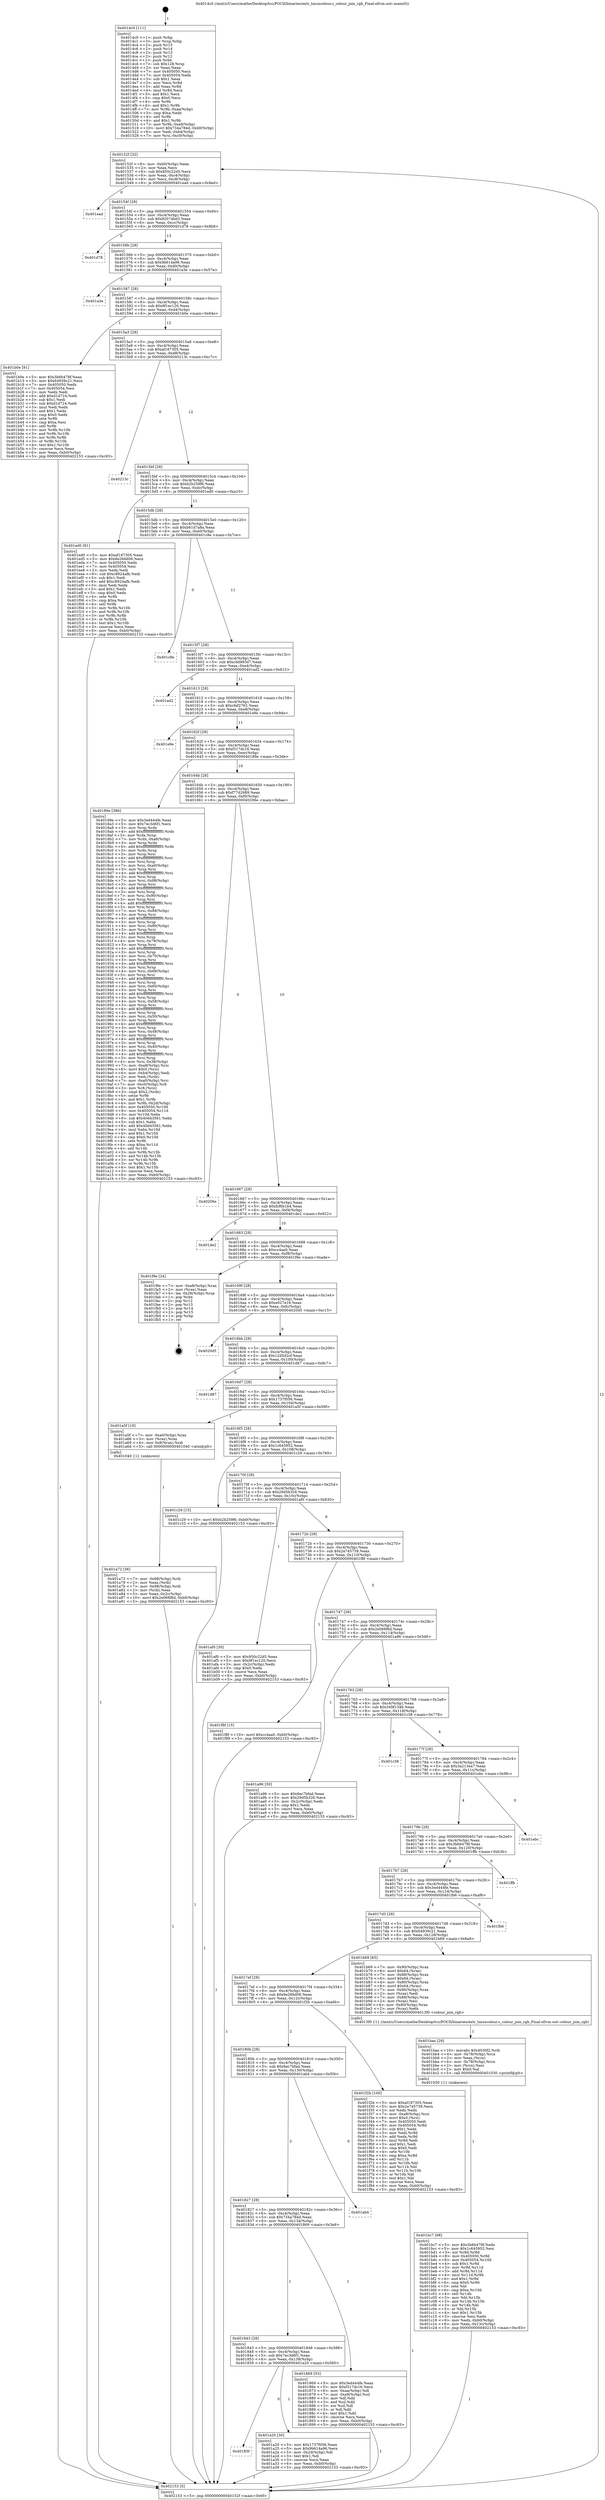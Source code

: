digraph "0x4014c0" {
  label = "0x4014c0 (/mnt/c/Users/mathe/Desktop/tcc/POCII/binaries/extr_tmuxcolour.c_colour_join_rgb_Final-ollvm.out::main(0))"
  labelloc = "t"
  node[shape=record]

  Entry [label="",width=0.3,height=0.3,shape=circle,fillcolor=black,style=filled]
  "0x40152f" [label="{
     0x40152f [32]\l
     | [instrs]\l
     &nbsp;&nbsp;0x40152f \<+6\>: mov -0xb0(%rbp),%eax\l
     &nbsp;&nbsp;0x401535 \<+2\>: mov %eax,%ecx\l
     &nbsp;&nbsp;0x401537 \<+6\>: sub $0x850c22d5,%ecx\l
     &nbsp;&nbsp;0x40153d \<+6\>: mov %eax,-0xc4(%rbp)\l
     &nbsp;&nbsp;0x401543 \<+6\>: mov %ecx,-0xc8(%rbp)\l
     &nbsp;&nbsp;0x401549 \<+6\>: je 0000000000401ead \<main+0x9ed\>\l
  }"]
  "0x401ead" [label="{
     0x401ead\l
  }", style=dashed]
  "0x40154f" [label="{
     0x40154f [28]\l
     | [instrs]\l
     &nbsp;&nbsp;0x40154f \<+5\>: jmp 0000000000401554 \<main+0x94\>\l
     &nbsp;&nbsp;0x401554 \<+6\>: mov -0xc4(%rbp),%eax\l
     &nbsp;&nbsp;0x40155a \<+5\>: sub $0x92074bd3,%eax\l
     &nbsp;&nbsp;0x40155f \<+6\>: mov %eax,-0xcc(%rbp)\l
     &nbsp;&nbsp;0x401565 \<+6\>: je 0000000000401d78 \<main+0x8b8\>\l
  }"]
  Exit [label="",width=0.3,height=0.3,shape=circle,fillcolor=black,style=filled,peripheries=2]
  "0x401d78" [label="{
     0x401d78\l
  }", style=dashed]
  "0x40156b" [label="{
     0x40156b [28]\l
     | [instrs]\l
     &nbsp;&nbsp;0x40156b \<+5\>: jmp 0000000000401570 \<main+0xb0\>\l
     &nbsp;&nbsp;0x401570 \<+6\>: mov -0xc4(%rbp),%eax\l
     &nbsp;&nbsp;0x401576 \<+5\>: sub $0x9b614a96,%eax\l
     &nbsp;&nbsp;0x40157b \<+6\>: mov %eax,-0xd0(%rbp)\l
     &nbsp;&nbsp;0x401581 \<+6\>: je 0000000000401a3e \<main+0x57e\>\l
  }"]
  "0x401bc7" [label="{
     0x401bc7 [98]\l
     | [instrs]\l
     &nbsp;&nbsp;0x401bc7 \<+5\>: mov $0x3b6b478f,%edx\l
     &nbsp;&nbsp;0x401bcc \<+5\>: mov $0x1c645952,%esi\l
     &nbsp;&nbsp;0x401bd1 \<+3\>: xor %r8d,%r8d\l
     &nbsp;&nbsp;0x401bd4 \<+8\>: mov 0x405050,%r9d\l
     &nbsp;&nbsp;0x401bdc \<+8\>: mov 0x405054,%r10d\l
     &nbsp;&nbsp;0x401be4 \<+4\>: sub $0x1,%r8d\l
     &nbsp;&nbsp;0x401be8 \<+3\>: mov %r9d,%r11d\l
     &nbsp;&nbsp;0x401beb \<+3\>: add %r8d,%r11d\l
     &nbsp;&nbsp;0x401bee \<+4\>: imul %r11d,%r9d\l
     &nbsp;&nbsp;0x401bf2 \<+4\>: and $0x1,%r9d\l
     &nbsp;&nbsp;0x401bf6 \<+4\>: cmp $0x0,%r9d\l
     &nbsp;&nbsp;0x401bfa \<+3\>: sete %bl\l
     &nbsp;&nbsp;0x401bfd \<+4\>: cmp $0xa,%r10d\l
     &nbsp;&nbsp;0x401c01 \<+4\>: setl %r14b\l
     &nbsp;&nbsp;0x401c05 \<+3\>: mov %bl,%r15b\l
     &nbsp;&nbsp;0x401c08 \<+3\>: and %r14b,%r15b\l
     &nbsp;&nbsp;0x401c0b \<+3\>: xor %r14b,%bl\l
     &nbsp;&nbsp;0x401c0e \<+3\>: or %bl,%r15b\l
     &nbsp;&nbsp;0x401c11 \<+4\>: test $0x1,%r15b\l
     &nbsp;&nbsp;0x401c15 \<+3\>: cmovne %esi,%edx\l
     &nbsp;&nbsp;0x401c18 \<+6\>: mov %edx,-0xb0(%rbp)\l
     &nbsp;&nbsp;0x401c1e \<+6\>: mov %eax,-0x13c(%rbp)\l
     &nbsp;&nbsp;0x401c24 \<+5\>: jmp 0000000000402153 \<main+0xc93\>\l
  }"]
  "0x401a3e" [label="{
     0x401a3e\l
  }", style=dashed]
  "0x401587" [label="{
     0x401587 [28]\l
     | [instrs]\l
     &nbsp;&nbsp;0x401587 \<+5\>: jmp 000000000040158c \<main+0xcc\>\l
     &nbsp;&nbsp;0x40158c \<+6\>: mov -0xc4(%rbp),%eax\l
     &nbsp;&nbsp;0x401592 \<+5\>: sub $0x9f1ec120,%eax\l
     &nbsp;&nbsp;0x401597 \<+6\>: mov %eax,-0xd4(%rbp)\l
     &nbsp;&nbsp;0x40159d \<+6\>: je 0000000000401b0e \<main+0x64e\>\l
  }"]
  "0x401baa" [label="{
     0x401baa [29]\l
     | [instrs]\l
     &nbsp;&nbsp;0x401baa \<+10\>: movabs $0x4030f2,%rdi\l
     &nbsp;&nbsp;0x401bb4 \<+4\>: mov -0x78(%rbp),%rcx\l
     &nbsp;&nbsp;0x401bb8 \<+2\>: mov %eax,(%rcx)\l
     &nbsp;&nbsp;0x401bba \<+4\>: mov -0x78(%rbp),%rcx\l
     &nbsp;&nbsp;0x401bbe \<+2\>: mov (%rcx),%esi\l
     &nbsp;&nbsp;0x401bc0 \<+2\>: mov $0x0,%al\l
     &nbsp;&nbsp;0x401bc2 \<+5\>: call 0000000000401030 \<printf@plt\>\l
     | [calls]\l
     &nbsp;&nbsp;0x401030 \{1\} (unknown)\l
  }"]
  "0x401b0e" [label="{
     0x401b0e [91]\l
     | [instrs]\l
     &nbsp;&nbsp;0x401b0e \<+5\>: mov $0x3b6b478f,%eax\l
     &nbsp;&nbsp;0x401b13 \<+5\>: mov $0x64939c21,%ecx\l
     &nbsp;&nbsp;0x401b18 \<+7\>: mov 0x405050,%edx\l
     &nbsp;&nbsp;0x401b1f \<+7\>: mov 0x405054,%esi\l
     &nbsp;&nbsp;0x401b26 \<+2\>: mov %edx,%edi\l
     &nbsp;&nbsp;0x401b28 \<+6\>: add $0xd1d724,%edi\l
     &nbsp;&nbsp;0x401b2e \<+3\>: sub $0x1,%edi\l
     &nbsp;&nbsp;0x401b31 \<+6\>: sub $0xd1d724,%edi\l
     &nbsp;&nbsp;0x401b37 \<+3\>: imul %edi,%edx\l
     &nbsp;&nbsp;0x401b3a \<+3\>: and $0x1,%edx\l
     &nbsp;&nbsp;0x401b3d \<+3\>: cmp $0x0,%edx\l
     &nbsp;&nbsp;0x401b40 \<+4\>: sete %r8b\l
     &nbsp;&nbsp;0x401b44 \<+3\>: cmp $0xa,%esi\l
     &nbsp;&nbsp;0x401b47 \<+4\>: setl %r9b\l
     &nbsp;&nbsp;0x401b4b \<+3\>: mov %r8b,%r10b\l
     &nbsp;&nbsp;0x401b4e \<+3\>: and %r9b,%r10b\l
     &nbsp;&nbsp;0x401b51 \<+3\>: xor %r9b,%r8b\l
     &nbsp;&nbsp;0x401b54 \<+3\>: or %r8b,%r10b\l
     &nbsp;&nbsp;0x401b57 \<+4\>: test $0x1,%r10b\l
     &nbsp;&nbsp;0x401b5b \<+3\>: cmovne %ecx,%eax\l
     &nbsp;&nbsp;0x401b5e \<+6\>: mov %eax,-0xb0(%rbp)\l
     &nbsp;&nbsp;0x401b64 \<+5\>: jmp 0000000000402153 \<main+0xc93\>\l
  }"]
  "0x4015a3" [label="{
     0x4015a3 [28]\l
     | [instrs]\l
     &nbsp;&nbsp;0x4015a3 \<+5\>: jmp 00000000004015a8 \<main+0xe8\>\l
     &nbsp;&nbsp;0x4015a8 \<+6\>: mov -0xc4(%rbp),%eax\l
     &nbsp;&nbsp;0x4015ae \<+5\>: sub $0xaf187305,%eax\l
     &nbsp;&nbsp;0x4015b3 \<+6\>: mov %eax,-0xd8(%rbp)\l
     &nbsp;&nbsp;0x4015b9 \<+6\>: je 000000000040213c \<main+0xc7c\>\l
  }"]
  "0x401a72" [label="{
     0x401a72 [36]\l
     | [instrs]\l
     &nbsp;&nbsp;0x401a72 \<+7\>: mov -0x98(%rbp),%rdi\l
     &nbsp;&nbsp;0x401a79 \<+2\>: mov %eax,(%rdi)\l
     &nbsp;&nbsp;0x401a7b \<+7\>: mov -0x98(%rbp),%rdi\l
     &nbsp;&nbsp;0x401a82 \<+2\>: mov (%rdi),%eax\l
     &nbsp;&nbsp;0x401a84 \<+3\>: mov %eax,-0x2c(%rbp)\l
     &nbsp;&nbsp;0x401a87 \<+10\>: movl $0x2e066f6d,-0xb0(%rbp)\l
     &nbsp;&nbsp;0x401a91 \<+5\>: jmp 0000000000402153 \<main+0xc93\>\l
  }"]
  "0x40213c" [label="{
     0x40213c\l
  }", style=dashed]
  "0x4015bf" [label="{
     0x4015bf [28]\l
     | [instrs]\l
     &nbsp;&nbsp;0x4015bf \<+5\>: jmp 00000000004015c4 \<main+0x104\>\l
     &nbsp;&nbsp;0x4015c4 \<+6\>: mov -0xc4(%rbp),%eax\l
     &nbsp;&nbsp;0x4015ca \<+5\>: sub $0xb2b259f6,%eax\l
     &nbsp;&nbsp;0x4015cf \<+6\>: mov %eax,-0xdc(%rbp)\l
     &nbsp;&nbsp;0x4015d5 \<+6\>: je 0000000000401ed0 \<main+0xa10\>\l
  }"]
  "0x40185f" [label="{
     0x40185f\l
  }", style=dashed]
  "0x401ed0" [label="{
     0x401ed0 [91]\l
     | [instrs]\l
     &nbsp;&nbsp;0x401ed0 \<+5\>: mov $0xaf187305,%eax\l
     &nbsp;&nbsp;0x401ed5 \<+5\>: mov $0x6e266d06,%ecx\l
     &nbsp;&nbsp;0x401eda \<+7\>: mov 0x405050,%edx\l
     &nbsp;&nbsp;0x401ee1 \<+7\>: mov 0x405054,%esi\l
     &nbsp;&nbsp;0x401ee8 \<+2\>: mov %edx,%edi\l
     &nbsp;&nbsp;0x401eea \<+6\>: sub $0xc8924afb,%edi\l
     &nbsp;&nbsp;0x401ef0 \<+3\>: sub $0x1,%edi\l
     &nbsp;&nbsp;0x401ef3 \<+6\>: add $0xc8924afb,%edi\l
     &nbsp;&nbsp;0x401ef9 \<+3\>: imul %edi,%edx\l
     &nbsp;&nbsp;0x401efc \<+3\>: and $0x1,%edx\l
     &nbsp;&nbsp;0x401eff \<+3\>: cmp $0x0,%edx\l
     &nbsp;&nbsp;0x401f02 \<+4\>: sete %r8b\l
     &nbsp;&nbsp;0x401f06 \<+3\>: cmp $0xa,%esi\l
     &nbsp;&nbsp;0x401f09 \<+4\>: setl %r9b\l
     &nbsp;&nbsp;0x401f0d \<+3\>: mov %r8b,%r10b\l
     &nbsp;&nbsp;0x401f10 \<+3\>: and %r9b,%r10b\l
     &nbsp;&nbsp;0x401f13 \<+3\>: xor %r9b,%r8b\l
     &nbsp;&nbsp;0x401f16 \<+3\>: or %r8b,%r10b\l
     &nbsp;&nbsp;0x401f19 \<+4\>: test $0x1,%r10b\l
     &nbsp;&nbsp;0x401f1d \<+3\>: cmovne %ecx,%eax\l
     &nbsp;&nbsp;0x401f20 \<+6\>: mov %eax,-0xb0(%rbp)\l
     &nbsp;&nbsp;0x401f26 \<+5\>: jmp 0000000000402153 \<main+0xc93\>\l
  }"]
  "0x4015db" [label="{
     0x4015db [28]\l
     | [instrs]\l
     &nbsp;&nbsp;0x4015db \<+5\>: jmp 00000000004015e0 \<main+0x120\>\l
     &nbsp;&nbsp;0x4015e0 \<+6\>: mov -0xc4(%rbp),%eax\l
     &nbsp;&nbsp;0x4015e6 \<+5\>: sub $0xb61d7a8a,%eax\l
     &nbsp;&nbsp;0x4015eb \<+6\>: mov %eax,-0xe0(%rbp)\l
     &nbsp;&nbsp;0x4015f1 \<+6\>: je 0000000000401c8e \<main+0x7ce\>\l
  }"]
  "0x401a20" [label="{
     0x401a20 [30]\l
     | [instrs]\l
     &nbsp;&nbsp;0x401a20 \<+5\>: mov $0x1737f056,%eax\l
     &nbsp;&nbsp;0x401a25 \<+5\>: mov $0x9b614a96,%ecx\l
     &nbsp;&nbsp;0x401a2a \<+3\>: mov -0x2d(%rbp),%dl\l
     &nbsp;&nbsp;0x401a2d \<+3\>: test $0x1,%dl\l
     &nbsp;&nbsp;0x401a30 \<+3\>: cmovne %ecx,%eax\l
     &nbsp;&nbsp;0x401a33 \<+6\>: mov %eax,-0xb0(%rbp)\l
     &nbsp;&nbsp;0x401a39 \<+5\>: jmp 0000000000402153 \<main+0xc93\>\l
  }"]
  "0x401c8e" [label="{
     0x401c8e\l
  }", style=dashed]
  "0x4015f7" [label="{
     0x4015f7 [28]\l
     | [instrs]\l
     &nbsp;&nbsp;0x4015f7 \<+5\>: jmp 00000000004015fc \<main+0x13c\>\l
     &nbsp;&nbsp;0x4015fc \<+6\>: mov -0xc4(%rbp),%eax\l
     &nbsp;&nbsp;0x401602 \<+5\>: sub $0xcdd993d7,%eax\l
     &nbsp;&nbsp;0x401607 \<+6\>: mov %eax,-0xe4(%rbp)\l
     &nbsp;&nbsp;0x40160d \<+6\>: je 0000000000401ad2 \<main+0x612\>\l
  }"]
  "0x4014c0" [label="{
     0x4014c0 [111]\l
     | [instrs]\l
     &nbsp;&nbsp;0x4014c0 \<+1\>: push %rbp\l
     &nbsp;&nbsp;0x4014c1 \<+3\>: mov %rsp,%rbp\l
     &nbsp;&nbsp;0x4014c4 \<+2\>: push %r15\l
     &nbsp;&nbsp;0x4014c6 \<+2\>: push %r14\l
     &nbsp;&nbsp;0x4014c8 \<+2\>: push %r13\l
     &nbsp;&nbsp;0x4014ca \<+2\>: push %r12\l
     &nbsp;&nbsp;0x4014cc \<+1\>: push %rbx\l
     &nbsp;&nbsp;0x4014cd \<+7\>: sub $0x128,%rsp\l
     &nbsp;&nbsp;0x4014d4 \<+2\>: xor %eax,%eax\l
     &nbsp;&nbsp;0x4014d6 \<+7\>: mov 0x405050,%ecx\l
     &nbsp;&nbsp;0x4014dd \<+7\>: mov 0x405054,%edx\l
     &nbsp;&nbsp;0x4014e4 \<+3\>: sub $0x1,%eax\l
     &nbsp;&nbsp;0x4014e7 \<+3\>: mov %ecx,%r8d\l
     &nbsp;&nbsp;0x4014ea \<+3\>: add %eax,%r8d\l
     &nbsp;&nbsp;0x4014ed \<+4\>: imul %r8d,%ecx\l
     &nbsp;&nbsp;0x4014f1 \<+3\>: and $0x1,%ecx\l
     &nbsp;&nbsp;0x4014f4 \<+3\>: cmp $0x0,%ecx\l
     &nbsp;&nbsp;0x4014f7 \<+4\>: sete %r9b\l
     &nbsp;&nbsp;0x4014fb \<+4\>: and $0x1,%r9b\l
     &nbsp;&nbsp;0x4014ff \<+7\>: mov %r9b,-0xaa(%rbp)\l
     &nbsp;&nbsp;0x401506 \<+3\>: cmp $0xa,%edx\l
     &nbsp;&nbsp;0x401509 \<+4\>: setl %r9b\l
     &nbsp;&nbsp;0x40150d \<+4\>: and $0x1,%r9b\l
     &nbsp;&nbsp;0x401511 \<+7\>: mov %r9b,-0xa9(%rbp)\l
     &nbsp;&nbsp;0x401518 \<+10\>: movl $0x734a784d,-0xb0(%rbp)\l
     &nbsp;&nbsp;0x401522 \<+6\>: mov %edi,-0xb4(%rbp)\l
     &nbsp;&nbsp;0x401528 \<+7\>: mov %rsi,-0xc0(%rbp)\l
  }"]
  "0x401ad2" [label="{
     0x401ad2\l
  }", style=dashed]
  "0x401613" [label="{
     0x401613 [28]\l
     | [instrs]\l
     &nbsp;&nbsp;0x401613 \<+5\>: jmp 0000000000401618 \<main+0x158\>\l
     &nbsp;&nbsp;0x401618 \<+6\>: mov -0xc4(%rbp),%eax\l
     &nbsp;&nbsp;0x40161e \<+5\>: sub $0xcfaf2762,%eax\l
     &nbsp;&nbsp;0x401623 \<+6\>: mov %eax,-0xe8(%rbp)\l
     &nbsp;&nbsp;0x401629 \<+6\>: je 0000000000401e9e \<main+0x9de\>\l
  }"]
  "0x402153" [label="{
     0x402153 [5]\l
     | [instrs]\l
     &nbsp;&nbsp;0x402153 \<+5\>: jmp 000000000040152f \<main+0x6f\>\l
  }"]
  "0x401e9e" [label="{
     0x401e9e\l
  }", style=dashed]
  "0x40162f" [label="{
     0x40162f [28]\l
     | [instrs]\l
     &nbsp;&nbsp;0x40162f \<+5\>: jmp 0000000000401634 \<main+0x174\>\l
     &nbsp;&nbsp;0x401634 \<+6\>: mov -0xc4(%rbp),%eax\l
     &nbsp;&nbsp;0x40163a \<+5\>: sub $0xf317dc16,%eax\l
     &nbsp;&nbsp;0x40163f \<+6\>: mov %eax,-0xec(%rbp)\l
     &nbsp;&nbsp;0x401645 \<+6\>: je 000000000040189e \<main+0x3de\>\l
  }"]
  "0x401843" [label="{
     0x401843 [28]\l
     | [instrs]\l
     &nbsp;&nbsp;0x401843 \<+5\>: jmp 0000000000401848 \<main+0x388\>\l
     &nbsp;&nbsp;0x401848 \<+6\>: mov -0xc4(%rbp),%eax\l
     &nbsp;&nbsp;0x40184e \<+5\>: sub $0x7ec3d6f1,%eax\l
     &nbsp;&nbsp;0x401853 \<+6\>: mov %eax,-0x138(%rbp)\l
     &nbsp;&nbsp;0x401859 \<+6\>: je 0000000000401a20 \<main+0x560\>\l
  }"]
  "0x40189e" [label="{
     0x40189e [386]\l
     | [instrs]\l
     &nbsp;&nbsp;0x40189e \<+5\>: mov $0x3ed444fe,%eax\l
     &nbsp;&nbsp;0x4018a3 \<+5\>: mov $0x7ec3d6f1,%ecx\l
     &nbsp;&nbsp;0x4018a8 \<+3\>: mov %rsp,%rdx\l
     &nbsp;&nbsp;0x4018ab \<+4\>: add $0xfffffffffffffff0,%rdx\l
     &nbsp;&nbsp;0x4018af \<+3\>: mov %rdx,%rsp\l
     &nbsp;&nbsp;0x4018b2 \<+7\>: mov %rdx,-0xa8(%rbp)\l
     &nbsp;&nbsp;0x4018b9 \<+3\>: mov %rsp,%rdx\l
     &nbsp;&nbsp;0x4018bc \<+4\>: add $0xfffffffffffffff0,%rdx\l
     &nbsp;&nbsp;0x4018c0 \<+3\>: mov %rdx,%rsp\l
     &nbsp;&nbsp;0x4018c3 \<+3\>: mov %rsp,%rsi\l
     &nbsp;&nbsp;0x4018c6 \<+4\>: add $0xfffffffffffffff0,%rsi\l
     &nbsp;&nbsp;0x4018ca \<+3\>: mov %rsi,%rsp\l
     &nbsp;&nbsp;0x4018cd \<+7\>: mov %rsi,-0xa0(%rbp)\l
     &nbsp;&nbsp;0x4018d4 \<+3\>: mov %rsp,%rsi\l
     &nbsp;&nbsp;0x4018d7 \<+4\>: add $0xfffffffffffffff0,%rsi\l
     &nbsp;&nbsp;0x4018db \<+3\>: mov %rsi,%rsp\l
     &nbsp;&nbsp;0x4018de \<+7\>: mov %rsi,-0x98(%rbp)\l
     &nbsp;&nbsp;0x4018e5 \<+3\>: mov %rsp,%rsi\l
     &nbsp;&nbsp;0x4018e8 \<+4\>: add $0xfffffffffffffff0,%rsi\l
     &nbsp;&nbsp;0x4018ec \<+3\>: mov %rsi,%rsp\l
     &nbsp;&nbsp;0x4018ef \<+7\>: mov %rsi,-0x90(%rbp)\l
     &nbsp;&nbsp;0x4018f6 \<+3\>: mov %rsp,%rsi\l
     &nbsp;&nbsp;0x4018f9 \<+4\>: add $0xfffffffffffffff0,%rsi\l
     &nbsp;&nbsp;0x4018fd \<+3\>: mov %rsi,%rsp\l
     &nbsp;&nbsp;0x401900 \<+7\>: mov %rsi,-0x88(%rbp)\l
     &nbsp;&nbsp;0x401907 \<+3\>: mov %rsp,%rsi\l
     &nbsp;&nbsp;0x40190a \<+4\>: add $0xfffffffffffffff0,%rsi\l
     &nbsp;&nbsp;0x40190e \<+3\>: mov %rsi,%rsp\l
     &nbsp;&nbsp;0x401911 \<+4\>: mov %rsi,-0x80(%rbp)\l
     &nbsp;&nbsp;0x401915 \<+3\>: mov %rsp,%rsi\l
     &nbsp;&nbsp;0x401918 \<+4\>: add $0xfffffffffffffff0,%rsi\l
     &nbsp;&nbsp;0x40191c \<+3\>: mov %rsi,%rsp\l
     &nbsp;&nbsp;0x40191f \<+4\>: mov %rsi,-0x78(%rbp)\l
     &nbsp;&nbsp;0x401923 \<+3\>: mov %rsp,%rsi\l
     &nbsp;&nbsp;0x401926 \<+4\>: add $0xfffffffffffffff0,%rsi\l
     &nbsp;&nbsp;0x40192a \<+3\>: mov %rsi,%rsp\l
     &nbsp;&nbsp;0x40192d \<+4\>: mov %rsi,-0x70(%rbp)\l
     &nbsp;&nbsp;0x401931 \<+3\>: mov %rsp,%rsi\l
     &nbsp;&nbsp;0x401934 \<+4\>: add $0xfffffffffffffff0,%rsi\l
     &nbsp;&nbsp;0x401938 \<+3\>: mov %rsi,%rsp\l
     &nbsp;&nbsp;0x40193b \<+4\>: mov %rsi,-0x68(%rbp)\l
     &nbsp;&nbsp;0x40193f \<+3\>: mov %rsp,%rsi\l
     &nbsp;&nbsp;0x401942 \<+4\>: add $0xfffffffffffffff0,%rsi\l
     &nbsp;&nbsp;0x401946 \<+3\>: mov %rsi,%rsp\l
     &nbsp;&nbsp;0x401949 \<+4\>: mov %rsi,-0x60(%rbp)\l
     &nbsp;&nbsp;0x40194d \<+3\>: mov %rsp,%rsi\l
     &nbsp;&nbsp;0x401950 \<+4\>: add $0xfffffffffffffff0,%rsi\l
     &nbsp;&nbsp;0x401954 \<+3\>: mov %rsi,%rsp\l
     &nbsp;&nbsp;0x401957 \<+4\>: mov %rsi,-0x58(%rbp)\l
     &nbsp;&nbsp;0x40195b \<+3\>: mov %rsp,%rsi\l
     &nbsp;&nbsp;0x40195e \<+4\>: add $0xfffffffffffffff0,%rsi\l
     &nbsp;&nbsp;0x401962 \<+3\>: mov %rsi,%rsp\l
     &nbsp;&nbsp;0x401965 \<+4\>: mov %rsi,-0x50(%rbp)\l
     &nbsp;&nbsp;0x401969 \<+3\>: mov %rsp,%rsi\l
     &nbsp;&nbsp;0x40196c \<+4\>: add $0xfffffffffffffff0,%rsi\l
     &nbsp;&nbsp;0x401970 \<+3\>: mov %rsi,%rsp\l
     &nbsp;&nbsp;0x401973 \<+4\>: mov %rsi,-0x48(%rbp)\l
     &nbsp;&nbsp;0x401977 \<+3\>: mov %rsp,%rsi\l
     &nbsp;&nbsp;0x40197a \<+4\>: add $0xfffffffffffffff0,%rsi\l
     &nbsp;&nbsp;0x40197e \<+3\>: mov %rsi,%rsp\l
     &nbsp;&nbsp;0x401981 \<+4\>: mov %rsi,-0x40(%rbp)\l
     &nbsp;&nbsp;0x401985 \<+3\>: mov %rsp,%rsi\l
     &nbsp;&nbsp;0x401988 \<+4\>: add $0xfffffffffffffff0,%rsi\l
     &nbsp;&nbsp;0x40198c \<+3\>: mov %rsi,%rsp\l
     &nbsp;&nbsp;0x40198f \<+4\>: mov %rsi,-0x38(%rbp)\l
     &nbsp;&nbsp;0x401993 \<+7\>: mov -0xa8(%rbp),%rsi\l
     &nbsp;&nbsp;0x40199a \<+6\>: movl $0x0,(%rsi)\l
     &nbsp;&nbsp;0x4019a0 \<+6\>: mov -0xb4(%rbp),%edi\l
     &nbsp;&nbsp;0x4019a6 \<+2\>: mov %edi,(%rdx)\l
     &nbsp;&nbsp;0x4019a8 \<+7\>: mov -0xa0(%rbp),%rsi\l
     &nbsp;&nbsp;0x4019af \<+7\>: mov -0xc0(%rbp),%r8\l
     &nbsp;&nbsp;0x4019b6 \<+3\>: mov %r8,(%rsi)\l
     &nbsp;&nbsp;0x4019b9 \<+3\>: cmpl $0x2,(%rdx)\l
     &nbsp;&nbsp;0x4019bc \<+4\>: setne %r9b\l
     &nbsp;&nbsp;0x4019c0 \<+4\>: and $0x1,%r9b\l
     &nbsp;&nbsp;0x4019c4 \<+4\>: mov %r9b,-0x2d(%rbp)\l
     &nbsp;&nbsp;0x4019c8 \<+8\>: mov 0x405050,%r10d\l
     &nbsp;&nbsp;0x4019d0 \<+8\>: mov 0x405054,%r11d\l
     &nbsp;&nbsp;0x4019d8 \<+3\>: mov %r10d,%ebx\l
     &nbsp;&nbsp;0x4019db \<+6\>: sub $0x40d43561,%ebx\l
     &nbsp;&nbsp;0x4019e1 \<+3\>: sub $0x1,%ebx\l
     &nbsp;&nbsp;0x4019e4 \<+6\>: add $0x40d43561,%ebx\l
     &nbsp;&nbsp;0x4019ea \<+4\>: imul %ebx,%r10d\l
     &nbsp;&nbsp;0x4019ee \<+4\>: and $0x1,%r10d\l
     &nbsp;&nbsp;0x4019f2 \<+4\>: cmp $0x0,%r10d\l
     &nbsp;&nbsp;0x4019f6 \<+4\>: sete %r9b\l
     &nbsp;&nbsp;0x4019fa \<+4\>: cmp $0xa,%r11d\l
     &nbsp;&nbsp;0x4019fe \<+4\>: setl %r14b\l
     &nbsp;&nbsp;0x401a02 \<+3\>: mov %r9b,%r15b\l
     &nbsp;&nbsp;0x401a05 \<+3\>: and %r14b,%r15b\l
     &nbsp;&nbsp;0x401a08 \<+3\>: xor %r14b,%r9b\l
     &nbsp;&nbsp;0x401a0b \<+3\>: or %r9b,%r15b\l
     &nbsp;&nbsp;0x401a0e \<+4\>: test $0x1,%r15b\l
     &nbsp;&nbsp;0x401a12 \<+3\>: cmovne %ecx,%eax\l
     &nbsp;&nbsp;0x401a15 \<+6\>: mov %eax,-0xb0(%rbp)\l
     &nbsp;&nbsp;0x401a1b \<+5\>: jmp 0000000000402153 \<main+0xc93\>\l
  }"]
  "0x40164b" [label="{
     0x40164b [28]\l
     | [instrs]\l
     &nbsp;&nbsp;0x40164b \<+5\>: jmp 0000000000401650 \<main+0x190\>\l
     &nbsp;&nbsp;0x401650 \<+6\>: mov -0xc4(%rbp),%eax\l
     &nbsp;&nbsp;0x401656 \<+5\>: sub $0xf77d2689,%eax\l
     &nbsp;&nbsp;0x40165b \<+6\>: mov %eax,-0xf0(%rbp)\l
     &nbsp;&nbsp;0x401661 \<+6\>: je 000000000040206e \<main+0xbae\>\l
  }"]
  "0x401869" [label="{
     0x401869 [53]\l
     | [instrs]\l
     &nbsp;&nbsp;0x401869 \<+5\>: mov $0x3ed444fe,%eax\l
     &nbsp;&nbsp;0x40186e \<+5\>: mov $0xf317dc16,%ecx\l
     &nbsp;&nbsp;0x401873 \<+6\>: mov -0xaa(%rbp),%dl\l
     &nbsp;&nbsp;0x401879 \<+7\>: mov -0xa9(%rbp),%sil\l
     &nbsp;&nbsp;0x401880 \<+3\>: mov %dl,%dil\l
     &nbsp;&nbsp;0x401883 \<+3\>: and %sil,%dil\l
     &nbsp;&nbsp;0x401886 \<+3\>: xor %sil,%dl\l
     &nbsp;&nbsp;0x401889 \<+3\>: or %dl,%dil\l
     &nbsp;&nbsp;0x40188c \<+4\>: test $0x1,%dil\l
     &nbsp;&nbsp;0x401890 \<+3\>: cmovne %ecx,%eax\l
     &nbsp;&nbsp;0x401893 \<+6\>: mov %eax,-0xb0(%rbp)\l
     &nbsp;&nbsp;0x401899 \<+5\>: jmp 0000000000402153 \<main+0xc93\>\l
  }"]
  "0x40206e" [label="{
     0x40206e\l
  }", style=dashed]
  "0x401667" [label="{
     0x401667 [28]\l
     | [instrs]\l
     &nbsp;&nbsp;0x401667 \<+5\>: jmp 000000000040166c \<main+0x1ac\>\l
     &nbsp;&nbsp;0x40166c \<+6\>: mov -0xc4(%rbp),%eax\l
     &nbsp;&nbsp;0x401672 \<+5\>: sub $0xfcf6b1b4,%eax\l
     &nbsp;&nbsp;0x401677 \<+6\>: mov %eax,-0xf4(%rbp)\l
     &nbsp;&nbsp;0x40167d \<+6\>: je 0000000000401de2 \<main+0x922\>\l
  }"]
  "0x401827" [label="{
     0x401827 [28]\l
     | [instrs]\l
     &nbsp;&nbsp;0x401827 \<+5\>: jmp 000000000040182c \<main+0x36c\>\l
     &nbsp;&nbsp;0x40182c \<+6\>: mov -0xc4(%rbp),%eax\l
     &nbsp;&nbsp;0x401832 \<+5\>: sub $0x734a784d,%eax\l
     &nbsp;&nbsp;0x401837 \<+6\>: mov %eax,-0x134(%rbp)\l
     &nbsp;&nbsp;0x40183d \<+6\>: je 0000000000401869 \<main+0x3a9\>\l
  }"]
  "0x401de2" [label="{
     0x401de2\l
  }", style=dashed]
  "0x401683" [label="{
     0x401683 [28]\l
     | [instrs]\l
     &nbsp;&nbsp;0x401683 \<+5\>: jmp 0000000000401688 \<main+0x1c8\>\l
     &nbsp;&nbsp;0x401688 \<+6\>: mov -0xc4(%rbp),%eax\l
     &nbsp;&nbsp;0x40168e \<+5\>: sub $0xcc4aa0,%eax\l
     &nbsp;&nbsp;0x401693 \<+6\>: mov %eax,-0xf8(%rbp)\l
     &nbsp;&nbsp;0x401699 \<+6\>: je 0000000000401f9e \<main+0xade\>\l
  }"]
  "0x401ab4" [label="{
     0x401ab4\l
  }", style=dashed]
  "0x401f9e" [label="{
     0x401f9e [24]\l
     | [instrs]\l
     &nbsp;&nbsp;0x401f9e \<+7\>: mov -0xa8(%rbp),%rax\l
     &nbsp;&nbsp;0x401fa5 \<+2\>: mov (%rax),%eax\l
     &nbsp;&nbsp;0x401fa7 \<+4\>: lea -0x28(%rbp),%rsp\l
     &nbsp;&nbsp;0x401fab \<+1\>: pop %rbx\l
     &nbsp;&nbsp;0x401fac \<+2\>: pop %r12\l
     &nbsp;&nbsp;0x401fae \<+2\>: pop %r13\l
     &nbsp;&nbsp;0x401fb0 \<+2\>: pop %r14\l
     &nbsp;&nbsp;0x401fb2 \<+2\>: pop %r15\l
     &nbsp;&nbsp;0x401fb4 \<+1\>: pop %rbp\l
     &nbsp;&nbsp;0x401fb5 \<+1\>: ret\l
  }"]
  "0x40169f" [label="{
     0x40169f [28]\l
     | [instrs]\l
     &nbsp;&nbsp;0x40169f \<+5\>: jmp 00000000004016a4 \<main+0x1e4\>\l
     &nbsp;&nbsp;0x4016a4 \<+6\>: mov -0xc4(%rbp),%eax\l
     &nbsp;&nbsp;0x4016aa \<+5\>: sub $0xe027e16,%eax\l
     &nbsp;&nbsp;0x4016af \<+6\>: mov %eax,-0xfc(%rbp)\l
     &nbsp;&nbsp;0x4016b5 \<+6\>: je 00000000004020d5 \<main+0xc15\>\l
  }"]
  "0x40180b" [label="{
     0x40180b [28]\l
     | [instrs]\l
     &nbsp;&nbsp;0x40180b \<+5\>: jmp 0000000000401810 \<main+0x350\>\l
     &nbsp;&nbsp;0x401810 \<+6\>: mov -0xc4(%rbp),%eax\l
     &nbsp;&nbsp;0x401816 \<+5\>: sub $0x6ec7bfad,%eax\l
     &nbsp;&nbsp;0x40181b \<+6\>: mov %eax,-0x130(%rbp)\l
     &nbsp;&nbsp;0x401821 \<+6\>: je 0000000000401ab4 \<main+0x5f4\>\l
  }"]
  "0x4020d5" [label="{
     0x4020d5\l
  }", style=dashed]
  "0x4016bb" [label="{
     0x4016bb [28]\l
     | [instrs]\l
     &nbsp;&nbsp;0x4016bb \<+5\>: jmp 00000000004016c0 \<main+0x200\>\l
     &nbsp;&nbsp;0x4016c0 \<+6\>: mov -0xc4(%rbp),%eax\l
     &nbsp;&nbsp;0x4016c6 \<+5\>: sub $0x12d5d2cf,%eax\l
     &nbsp;&nbsp;0x4016cb \<+6\>: mov %eax,-0x100(%rbp)\l
     &nbsp;&nbsp;0x4016d1 \<+6\>: je 0000000000401d87 \<main+0x8c7\>\l
  }"]
  "0x401f2b" [label="{
     0x401f2b [100]\l
     | [instrs]\l
     &nbsp;&nbsp;0x401f2b \<+5\>: mov $0xaf187305,%eax\l
     &nbsp;&nbsp;0x401f30 \<+5\>: mov $0x2a745739,%ecx\l
     &nbsp;&nbsp;0x401f35 \<+2\>: xor %edx,%edx\l
     &nbsp;&nbsp;0x401f37 \<+7\>: mov -0xa8(%rbp),%rsi\l
     &nbsp;&nbsp;0x401f3e \<+6\>: movl $0x0,(%rsi)\l
     &nbsp;&nbsp;0x401f44 \<+7\>: mov 0x405050,%edi\l
     &nbsp;&nbsp;0x401f4b \<+8\>: mov 0x405054,%r8d\l
     &nbsp;&nbsp;0x401f53 \<+3\>: sub $0x1,%edx\l
     &nbsp;&nbsp;0x401f56 \<+3\>: mov %edi,%r9d\l
     &nbsp;&nbsp;0x401f59 \<+3\>: add %edx,%r9d\l
     &nbsp;&nbsp;0x401f5c \<+4\>: imul %r9d,%edi\l
     &nbsp;&nbsp;0x401f60 \<+3\>: and $0x1,%edi\l
     &nbsp;&nbsp;0x401f63 \<+3\>: cmp $0x0,%edi\l
     &nbsp;&nbsp;0x401f66 \<+4\>: sete %r10b\l
     &nbsp;&nbsp;0x401f6a \<+4\>: cmp $0xa,%r8d\l
     &nbsp;&nbsp;0x401f6e \<+4\>: setl %r11b\l
     &nbsp;&nbsp;0x401f72 \<+3\>: mov %r10b,%bl\l
     &nbsp;&nbsp;0x401f75 \<+3\>: and %r11b,%bl\l
     &nbsp;&nbsp;0x401f78 \<+3\>: xor %r11b,%r10b\l
     &nbsp;&nbsp;0x401f7b \<+3\>: or %r10b,%bl\l
     &nbsp;&nbsp;0x401f7e \<+3\>: test $0x1,%bl\l
     &nbsp;&nbsp;0x401f81 \<+3\>: cmovne %ecx,%eax\l
     &nbsp;&nbsp;0x401f84 \<+6\>: mov %eax,-0xb0(%rbp)\l
     &nbsp;&nbsp;0x401f8a \<+5\>: jmp 0000000000402153 \<main+0xc93\>\l
  }"]
  "0x401d87" [label="{
     0x401d87\l
  }", style=dashed]
  "0x4016d7" [label="{
     0x4016d7 [28]\l
     | [instrs]\l
     &nbsp;&nbsp;0x4016d7 \<+5\>: jmp 00000000004016dc \<main+0x21c\>\l
     &nbsp;&nbsp;0x4016dc \<+6\>: mov -0xc4(%rbp),%eax\l
     &nbsp;&nbsp;0x4016e2 \<+5\>: sub $0x1737f056,%eax\l
     &nbsp;&nbsp;0x4016e7 \<+6\>: mov %eax,-0x104(%rbp)\l
     &nbsp;&nbsp;0x4016ed \<+6\>: je 0000000000401a5f \<main+0x59f\>\l
  }"]
  "0x4017ef" [label="{
     0x4017ef [28]\l
     | [instrs]\l
     &nbsp;&nbsp;0x4017ef \<+5\>: jmp 00000000004017f4 \<main+0x334\>\l
     &nbsp;&nbsp;0x4017f4 \<+6\>: mov -0xc4(%rbp),%eax\l
     &nbsp;&nbsp;0x4017fa \<+5\>: sub $0x6e266d06,%eax\l
     &nbsp;&nbsp;0x4017ff \<+6\>: mov %eax,-0x12c(%rbp)\l
     &nbsp;&nbsp;0x401805 \<+6\>: je 0000000000401f2b \<main+0xa6b\>\l
  }"]
  "0x401a5f" [label="{
     0x401a5f [19]\l
     | [instrs]\l
     &nbsp;&nbsp;0x401a5f \<+7\>: mov -0xa0(%rbp),%rax\l
     &nbsp;&nbsp;0x401a66 \<+3\>: mov (%rax),%rax\l
     &nbsp;&nbsp;0x401a69 \<+4\>: mov 0x8(%rax),%rdi\l
     &nbsp;&nbsp;0x401a6d \<+5\>: call 0000000000401040 \<atoi@plt\>\l
     | [calls]\l
     &nbsp;&nbsp;0x401040 \{1\} (unknown)\l
  }"]
  "0x4016f3" [label="{
     0x4016f3 [28]\l
     | [instrs]\l
     &nbsp;&nbsp;0x4016f3 \<+5\>: jmp 00000000004016f8 \<main+0x238\>\l
     &nbsp;&nbsp;0x4016f8 \<+6\>: mov -0xc4(%rbp),%eax\l
     &nbsp;&nbsp;0x4016fe \<+5\>: sub $0x1c645952,%eax\l
     &nbsp;&nbsp;0x401703 \<+6\>: mov %eax,-0x108(%rbp)\l
     &nbsp;&nbsp;0x401709 \<+6\>: je 0000000000401c29 \<main+0x769\>\l
  }"]
  "0x401b69" [label="{
     0x401b69 [65]\l
     | [instrs]\l
     &nbsp;&nbsp;0x401b69 \<+7\>: mov -0x90(%rbp),%rax\l
     &nbsp;&nbsp;0x401b70 \<+6\>: movl $0x64,(%rax)\l
     &nbsp;&nbsp;0x401b76 \<+7\>: mov -0x88(%rbp),%rax\l
     &nbsp;&nbsp;0x401b7d \<+6\>: movl $0x64,(%rax)\l
     &nbsp;&nbsp;0x401b83 \<+4\>: mov -0x80(%rbp),%rax\l
     &nbsp;&nbsp;0x401b87 \<+6\>: movl $0x64,(%rax)\l
     &nbsp;&nbsp;0x401b8d \<+7\>: mov -0x90(%rbp),%rax\l
     &nbsp;&nbsp;0x401b94 \<+2\>: mov (%rax),%edi\l
     &nbsp;&nbsp;0x401b96 \<+7\>: mov -0x88(%rbp),%rax\l
     &nbsp;&nbsp;0x401b9d \<+2\>: mov (%rax),%esi\l
     &nbsp;&nbsp;0x401b9f \<+4\>: mov -0x80(%rbp),%rax\l
     &nbsp;&nbsp;0x401ba3 \<+2\>: mov (%rax),%edx\l
     &nbsp;&nbsp;0x401ba5 \<+5\>: call 00000000004013f0 \<colour_join_rgb\>\l
     | [calls]\l
     &nbsp;&nbsp;0x4013f0 \{1\} (/mnt/c/Users/mathe/Desktop/tcc/POCII/binaries/extr_tmuxcolour.c_colour_join_rgb_Final-ollvm.out::colour_join_rgb)\l
  }"]
  "0x401c29" [label="{
     0x401c29 [15]\l
     | [instrs]\l
     &nbsp;&nbsp;0x401c29 \<+10\>: movl $0xb2b259f6,-0xb0(%rbp)\l
     &nbsp;&nbsp;0x401c33 \<+5\>: jmp 0000000000402153 \<main+0xc93\>\l
  }"]
  "0x40170f" [label="{
     0x40170f [28]\l
     | [instrs]\l
     &nbsp;&nbsp;0x40170f \<+5\>: jmp 0000000000401714 \<main+0x254\>\l
     &nbsp;&nbsp;0x401714 \<+6\>: mov -0xc4(%rbp),%eax\l
     &nbsp;&nbsp;0x40171a \<+5\>: sub $0x29d5b326,%eax\l
     &nbsp;&nbsp;0x40171f \<+6\>: mov %eax,-0x10c(%rbp)\l
     &nbsp;&nbsp;0x401725 \<+6\>: je 0000000000401af0 \<main+0x630\>\l
  }"]
  "0x4017d3" [label="{
     0x4017d3 [28]\l
     | [instrs]\l
     &nbsp;&nbsp;0x4017d3 \<+5\>: jmp 00000000004017d8 \<main+0x318\>\l
     &nbsp;&nbsp;0x4017d8 \<+6\>: mov -0xc4(%rbp),%eax\l
     &nbsp;&nbsp;0x4017de \<+5\>: sub $0x64939c21,%eax\l
     &nbsp;&nbsp;0x4017e3 \<+6\>: mov %eax,-0x128(%rbp)\l
     &nbsp;&nbsp;0x4017e9 \<+6\>: je 0000000000401b69 \<main+0x6a9\>\l
  }"]
  "0x401af0" [label="{
     0x401af0 [30]\l
     | [instrs]\l
     &nbsp;&nbsp;0x401af0 \<+5\>: mov $0x850c22d5,%eax\l
     &nbsp;&nbsp;0x401af5 \<+5\>: mov $0x9f1ec120,%ecx\l
     &nbsp;&nbsp;0x401afa \<+3\>: mov -0x2c(%rbp),%edx\l
     &nbsp;&nbsp;0x401afd \<+3\>: cmp $0x0,%edx\l
     &nbsp;&nbsp;0x401b00 \<+3\>: cmove %ecx,%eax\l
     &nbsp;&nbsp;0x401b03 \<+6\>: mov %eax,-0xb0(%rbp)\l
     &nbsp;&nbsp;0x401b09 \<+5\>: jmp 0000000000402153 \<main+0xc93\>\l
  }"]
  "0x40172b" [label="{
     0x40172b [28]\l
     | [instrs]\l
     &nbsp;&nbsp;0x40172b \<+5\>: jmp 0000000000401730 \<main+0x270\>\l
     &nbsp;&nbsp;0x401730 \<+6\>: mov -0xc4(%rbp),%eax\l
     &nbsp;&nbsp;0x401736 \<+5\>: sub $0x2a745739,%eax\l
     &nbsp;&nbsp;0x40173b \<+6\>: mov %eax,-0x110(%rbp)\l
     &nbsp;&nbsp;0x401741 \<+6\>: je 0000000000401f8f \<main+0xacf\>\l
  }"]
  "0x401fb6" [label="{
     0x401fb6\l
  }", style=dashed]
  "0x401f8f" [label="{
     0x401f8f [15]\l
     | [instrs]\l
     &nbsp;&nbsp;0x401f8f \<+10\>: movl $0xcc4aa0,-0xb0(%rbp)\l
     &nbsp;&nbsp;0x401f99 \<+5\>: jmp 0000000000402153 \<main+0xc93\>\l
  }"]
  "0x401747" [label="{
     0x401747 [28]\l
     | [instrs]\l
     &nbsp;&nbsp;0x401747 \<+5\>: jmp 000000000040174c \<main+0x28c\>\l
     &nbsp;&nbsp;0x40174c \<+6\>: mov -0xc4(%rbp),%eax\l
     &nbsp;&nbsp;0x401752 \<+5\>: sub $0x2e066f6d,%eax\l
     &nbsp;&nbsp;0x401757 \<+6\>: mov %eax,-0x114(%rbp)\l
     &nbsp;&nbsp;0x40175d \<+6\>: je 0000000000401a96 \<main+0x5d6\>\l
  }"]
  "0x4017b7" [label="{
     0x4017b7 [28]\l
     | [instrs]\l
     &nbsp;&nbsp;0x4017b7 \<+5\>: jmp 00000000004017bc \<main+0x2fc\>\l
     &nbsp;&nbsp;0x4017bc \<+6\>: mov -0xc4(%rbp),%eax\l
     &nbsp;&nbsp;0x4017c2 \<+5\>: sub $0x3ed444fe,%eax\l
     &nbsp;&nbsp;0x4017c7 \<+6\>: mov %eax,-0x124(%rbp)\l
     &nbsp;&nbsp;0x4017cd \<+6\>: je 0000000000401fb6 \<main+0xaf6\>\l
  }"]
  "0x401a96" [label="{
     0x401a96 [30]\l
     | [instrs]\l
     &nbsp;&nbsp;0x401a96 \<+5\>: mov $0x6ec7bfad,%eax\l
     &nbsp;&nbsp;0x401a9b \<+5\>: mov $0x29d5b326,%ecx\l
     &nbsp;&nbsp;0x401aa0 \<+3\>: mov -0x2c(%rbp),%edx\l
     &nbsp;&nbsp;0x401aa3 \<+3\>: cmp $0x1,%edx\l
     &nbsp;&nbsp;0x401aa6 \<+3\>: cmovl %ecx,%eax\l
     &nbsp;&nbsp;0x401aa9 \<+6\>: mov %eax,-0xb0(%rbp)\l
     &nbsp;&nbsp;0x401aaf \<+5\>: jmp 0000000000402153 \<main+0xc93\>\l
  }"]
  "0x401763" [label="{
     0x401763 [28]\l
     | [instrs]\l
     &nbsp;&nbsp;0x401763 \<+5\>: jmp 0000000000401768 \<main+0x2a8\>\l
     &nbsp;&nbsp;0x401768 \<+6\>: mov -0xc4(%rbp),%eax\l
     &nbsp;&nbsp;0x40176e \<+5\>: sub $0x349f1346,%eax\l
     &nbsp;&nbsp;0x401773 \<+6\>: mov %eax,-0x118(%rbp)\l
     &nbsp;&nbsp;0x401779 \<+6\>: je 0000000000401c38 \<main+0x778\>\l
  }"]
  "0x401ffb" [label="{
     0x401ffb\l
  }", style=dashed]
  "0x401c38" [label="{
     0x401c38\l
  }", style=dashed]
  "0x40177f" [label="{
     0x40177f [28]\l
     | [instrs]\l
     &nbsp;&nbsp;0x40177f \<+5\>: jmp 0000000000401784 \<main+0x2c4\>\l
     &nbsp;&nbsp;0x401784 \<+6\>: mov -0xc4(%rbp),%eax\l
     &nbsp;&nbsp;0x40178a \<+5\>: sub $0x3a213ea7,%eax\l
     &nbsp;&nbsp;0x40178f \<+6\>: mov %eax,-0x11c(%rbp)\l
     &nbsp;&nbsp;0x401795 \<+6\>: je 0000000000401ebc \<main+0x9fc\>\l
  }"]
  "0x40179b" [label="{
     0x40179b [28]\l
     | [instrs]\l
     &nbsp;&nbsp;0x40179b \<+5\>: jmp 00000000004017a0 \<main+0x2e0\>\l
     &nbsp;&nbsp;0x4017a0 \<+6\>: mov -0xc4(%rbp),%eax\l
     &nbsp;&nbsp;0x4017a6 \<+5\>: sub $0x3b6b478f,%eax\l
     &nbsp;&nbsp;0x4017ab \<+6\>: mov %eax,-0x120(%rbp)\l
     &nbsp;&nbsp;0x4017b1 \<+6\>: je 0000000000401ffb \<main+0xb3b\>\l
  }"]
  "0x401ebc" [label="{
     0x401ebc\l
  }", style=dashed]
  Entry -> "0x4014c0" [label=" 1"]
  "0x40152f" -> "0x401ead" [label=" 0"]
  "0x40152f" -> "0x40154f" [label=" 13"]
  "0x401f9e" -> Exit [label=" 1"]
  "0x40154f" -> "0x401d78" [label=" 0"]
  "0x40154f" -> "0x40156b" [label=" 13"]
  "0x401f8f" -> "0x402153" [label=" 1"]
  "0x40156b" -> "0x401a3e" [label=" 0"]
  "0x40156b" -> "0x401587" [label=" 13"]
  "0x401f2b" -> "0x402153" [label=" 1"]
  "0x401587" -> "0x401b0e" [label=" 1"]
  "0x401587" -> "0x4015a3" [label=" 12"]
  "0x401ed0" -> "0x402153" [label=" 1"]
  "0x4015a3" -> "0x40213c" [label=" 0"]
  "0x4015a3" -> "0x4015bf" [label=" 12"]
  "0x401c29" -> "0x402153" [label=" 1"]
  "0x4015bf" -> "0x401ed0" [label=" 1"]
  "0x4015bf" -> "0x4015db" [label=" 11"]
  "0x401bc7" -> "0x402153" [label=" 1"]
  "0x4015db" -> "0x401c8e" [label=" 0"]
  "0x4015db" -> "0x4015f7" [label=" 11"]
  "0x401baa" -> "0x401bc7" [label=" 1"]
  "0x4015f7" -> "0x401ad2" [label=" 0"]
  "0x4015f7" -> "0x401613" [label=" 11"]
  "0x401af0" -> "0x402153" [label=" 1"]
  "0x401613" -> "0x401e9e" [label=" 0"]
  "0x401613" -> "0x40162f" [label=" 11"]
  "0x401a96" -> "0x402153" [label=" 1"]
  "0x40162f" -> "0x40189e" [label=" 1"]
  "0x40162f" -> "0x40164b" [label=" 10"]
  "0x401a72" -> "0x402153" [label=" 1"]
  "0x40164b" -> "0x40206e" [label=" 0"]
  "0x40164b" -> "0x401667" [label=" 10"]
  "0x401a5f" -> "0x401a72" [label=" 1"]
  "0x401667" -> "0x401de2" [label=" 0"]
  "0x401667" -> "0x401683" [label=" 10"]
  "0x401843" -> "0x40185f" [label=" 0"]
  "0x401683" -> "0x401f9e" [label=" 1"]
  "0x401683" -> "0x40169f" [label=" 9"]
  "0x401843" -> "0x401a20" [label=" 1"]
  "0x40169f" -> "0x4020d5" [label=" 0"]
  "0x40169f" -> "0x4016bb" [label=" 9"]
  "0x40189e" -> "0x402153" [label=" 1"]
  "0x4016bb" -> "0x401d87" [label=" 0"]
  "0x4016bb" -> "0x4016d7" [label=" 9"]
  "0x401b0e" -> "0x402153" [label=" 1"]
  "0x4016d7" -> "0x401a5f" [label=" 1"]
  "0x4016d7" -> "0x4016f3" [label=" 8"]
  "0x4014c0" -> "0x40152f" [label=" 1"]
  "0x4016f3" -> "0x401c29" [label=" 1"]
  "0x4016f3" -> "0x40170f" [label=" 7"]
  "0x401869" -> "0x402153" [label=" 1"]
  "0x40170f" -> "0x401af0" [label=" 1"]
  "0x40170f" -> "0x40172b" [label=" 6"]
  "0x401827" -> "0x401869" [label=" 1"]
  "0x40172b" -> "0x401f8f" [label=" 1"]
  "0x40172b" -> "0x401747" [label=" 5"]
  "0x401a20" -> "0x402153" [label=" 1"]
  "0x401747" -> "0x401a96" [label=" 1"]
  "0x401747" -> "0x401763" [label=" 4"]
  "0x40180b" -> "0x401ab4" [label=" 0"]
  "0x401763" -> "0x401c38" [label=" 0"]
  "0x401763" -> "0x40177f" [label=" 4"]
  "0x401b69" -> "0x401baa" [label=" 1"]
  "0x40177f" -> "0x401ebc" [label=" 0"]
  "0x40177f" -> "0x40179b" [label=" 4"]
  "0x4017ef" -> "0x40180b" [label=" 2"]
  "0x40179b" -> "0x401ffb" [label=" 0"]
  "0x40179b" -> "0x4017b7" [label=" 4"]
  "0x40180b" -> "0x401827" [label=" 2"]
  "0x4017b7" -> "0x401fb6" [label=" 0"]
  "0x4017b7" -> "0x4017d3" [label=" 4"]
  "0x401827" -> "0x401843" [label=" 1"]
  "0x4017d3" -> "0x401b69" [label=" 1"]
  "0x4017d3" -> "0x4017ef" [label=" 3"]
  "0x402153" -> "0x40152f" [label=" 12"]
  "0x4017ef" -> "0x401f2b" [label=" 1"]
}
